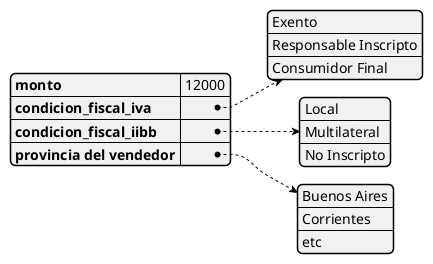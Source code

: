 @startjson
{
   "monto":12000,
   "condicion_fiscal_iva":["Exento", "Responsable Inscripto", "Consumidor Final"],
   "condicion_fiscal_iibb": ["Local", "Multilateral", "No Inscripto"],
   "provincia del vendedor": ["Buenos Aires", "Corrientes", "etc"]
}
@endjson